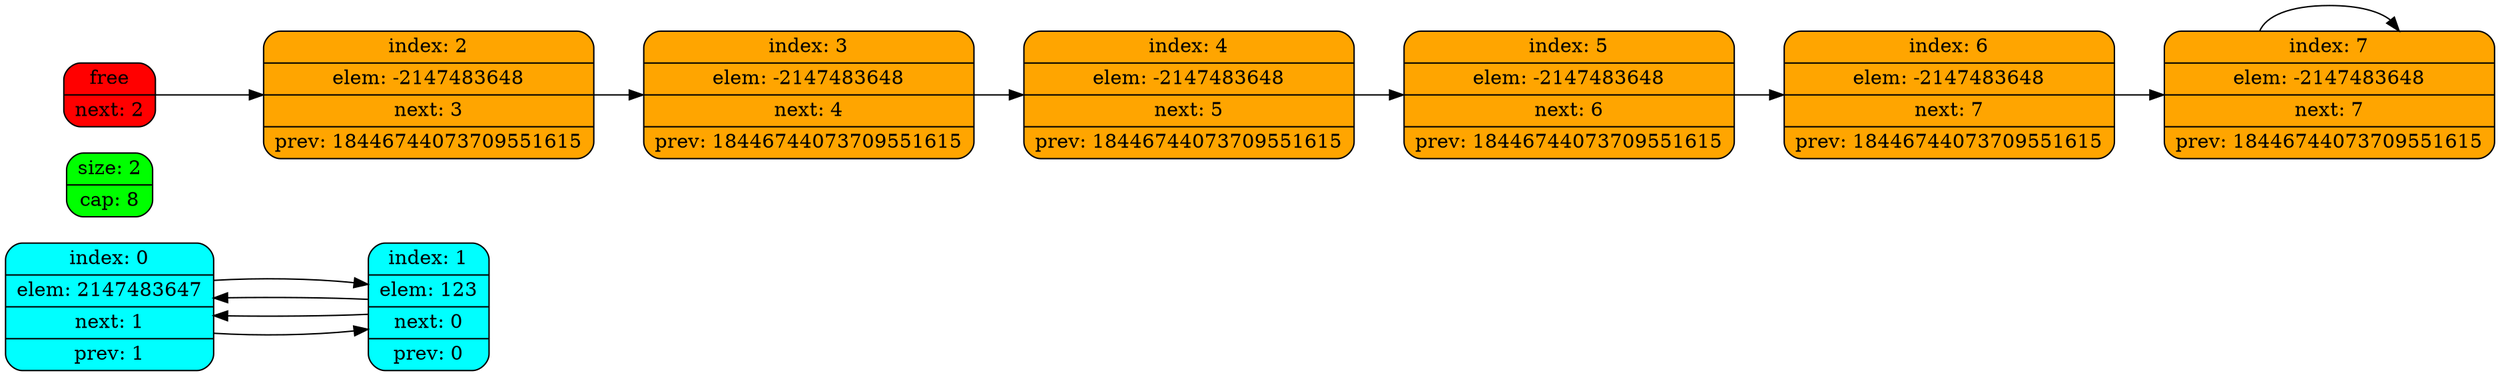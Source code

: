 digraph {
  rankdir=LR
  node [shape = record];	node0 [shape = Mrecord, style = filled, fillcolor = cyan, label = " index: 0  | elem: 2147483647 | next: 1 | prev: 1"];
  node0 -> node1
  node1 -> node0
	node1 [shape = Mrecord, style = filled, fillcolor = cyan, label = " index: 1  | elem: 123 | next: 0 | prev: 0"];
  node1 -> node0
  node0 -> node1
	list [shape = Mrecord, style = filled, fillcolor = green, label = "size: 2 | cap: 8"];
	free [shape = Mrecord, style = filled, fillcolor = red, label = "free | next: 2"];
  free -> free2
	free2 [shape = Mrecord, style = filled, fillcolor = orange, label = " index: 2  | elem: -2147483648 | next: 3 | prev: 18446744073709551615"];
  free2 -> free3
	free3 [shape = Mrecord, style = filled, fillcolor = orange, label = " index: 3  | elem: -2147483648 | next: 4 | prev: 18446744073709551615"];
  free3 -> free4
	free4 [shape = Mrecord, style = filled, fillcolor = orange, label = " index: 4  | elem: -2147483648 | next: 5 | prev: 18446744073709551615"];
  free4 -> free5
	free5 [shape = Mrecord, style = filled, fillcolor = orange, label = " index: 5  | elem: -2147483648 | next: 6 | prev: 18446744073709551615"];
  free5 -> free6
	free6 [shape = Mrecord, style = filled, fillcolor = orange, label = " index: 6  | elem: -2147483648 | next: 7 | prev: 18446744073709551615"];
  free6 -> free7
	free7 [shape = Mrecord, style = filled, fillcolor = orange, label = " index: 7  | elem: -2147483648 | next: 7 | prev: 18446744073709551615"];
  free7 -> free7
}
